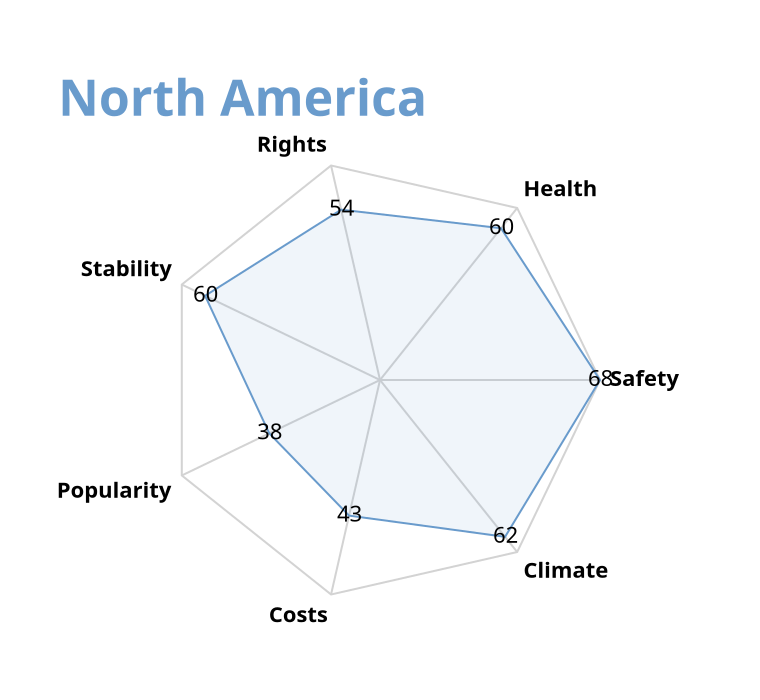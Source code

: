 {
    "$schema": "https://vega.github.io/schema/vega/v5.json",
    "description": "A radar chart example, showing multiple dimensions in a radial layout.",
    "width": 380,
    "height":350,
    "padding": 80,
    "autosize": {"type": "none", "contains": "padding"},
    "title": "North America",
     "config": {
      "title": {
        "font": "Lucida Sans Unicode",
        "fontSize":25,
        "color": "#699bcc",
        "anchor": "start"
      }
    },
  
    "signals": [
      {"name": "radius", "update": "width / 2"}
    ],
  
    "data": [
      {
        "name": "table",
        "values": [
          {"Factor": "Stability", "value": 60, "Continent": 0},
          {"Factor": "Rights", "value": 54, "Continent": 0},
          {"Factor": "Health", "value": 60, "Continent": 0},
          {"Factor": "Safety", "value": 68, "Continent": 0},
          {"Factor": "Climate", "value": 62, "Continent": 0},
          {"Factor": "Costs", "value": 43, "Continent": 0},
          {"Factor": "Popularity", "value": 38, "Continent": 0}
        ]
      },
      {
        "name": "Factor",
        "source": "table",
        "transform": [
          {
            "type": "aggregate",
            "groupby": ["Factor"]
          }
        ]
      }
    ],
  
    "scales": [
      {
        "name": "angular",
        "type": "point",
        "range": {"signal": "[-PI, PI]"},
        "padding": 0.5,
        "domain": {"data": "table", "field": "Factor"}
      },
      {
        "name": "radial",
        "type": "linear",
        "range": {"signal": "[0, radius]"},
        "zero": true,
        "nice": false,
        "domain": {"data": "table", "field": "value"},
        "domainMin": 0
      },
      {
        "name": "color",
        "type": "ordinal",
        "domain": {"data": "table", "field": "Continent"},
        "range": ["#699bcc"]
      }
    ],
  
    "encode": {
      "enter": {
        "x": {"signal": "radius"},
        "y": {"signal": "radius"}
      }
    },
  
    "marks": [
      {
        "type": "group",
        "name": "Continent",
        "zindex": 1,
        "from": {
          "facet": {"data": "table", "name": "facet", "groupby": ["Continent"]}
        },
        "marks": [
          {
            "type": "line",
            "name": "Continent-line",
            "from": {"data": "facet"},
            "encode": {
              "enter": {
                "interpolate": {"value": "linear-closed"},
                "x": {"signal": "scale('radial', datum.value) * cos(scale('angular', datum.Factor))"},
                "y": {"signal": "scale('radial', datum.value) * sin(scale('angular', datum.Factor))"},
                "stroke": {"scale": "color", "field": "Continent"},
                "strokeWidth": {"value": 1},
                "fill": {"scale": "color", "field": "Continent"},
                "fillOpacity": {"value": 0.1}
              }
            }
          },
          {
            "type": "text",
            "name": "value-text",
            "from": {"data": "Continent-line"},
            "encode": {
              "enter": {
                "x": {"signal": "datum.x"},
                "y": {"signal": "datum.y"},
                "text": {"signal": "datum.datum.value"},
                "align": {"value": "center"},
                "baseline": {"value": "middle"},
                "fill": {"value": "black"}
              }
            }
          }
        ]
      },
      {
        "type": "rule",
        "name": "radial-grid",
        "from": {"data": "Factor"},
        "zindex": 0,
        "encode": {
          "enter": {
            "x": {"value": 0},
            "y": {"value": 0},
            "x2": {"signal": "radius * cos(scale('angular', datum.Factor))"},
            "y2": {"signal": "radius * sin(scale('angular', datum.Factor))"},
            "stroke": {"value": "lightgray"},
            "strokeWidth": {"value": 1}
          }
        }
      },
      {
        "type": "text",
        "name": "key-label",
        "from": {"data": "Factor"},
        "zindex": 1,
        "encode": {
          "enter": {
            "x": {"signal": "(radius + 5) * cos(scale('angular', datum.Factor))"},
            "y": {"signal": "(radius + 5) * sin(scale('angular', datum.Factor))"},
            "text": {"field": "Factor"},
            "align": [
              {
                "test": "abs(scale('angular', datum.Factor)) > PI / 2",
                "value": "right"
              },
              {
                "value": "left"
              }
            ],
            "baseline": [
              {
                "test": "scale('angular', datum.Factor) > 0", "value": "top"
              },
              {
                "test": "scale('angular', datum.Factor) == 0", "value": "middle"
              },
              {
                "value": "bottom"
              }
            ],
            
            "fill": {"value": "black"},
            "fontWeight": {"value": "bold"}
          }
        }
      },
      {
        "type": "line",
        "name": "outer-line",
        "from": {"data": "radial-grid"},
        "encode": {
          "enter": {
            "interpolate": {"value": "linear-closed"},
            "x": {"field": "x2"},
            "y": {"field": "y2"},
            "stroke": {"value": "lightgray"},
            "strokeWidth": {"value": 1}
          }
        }
      }
      
    ]
  }
  